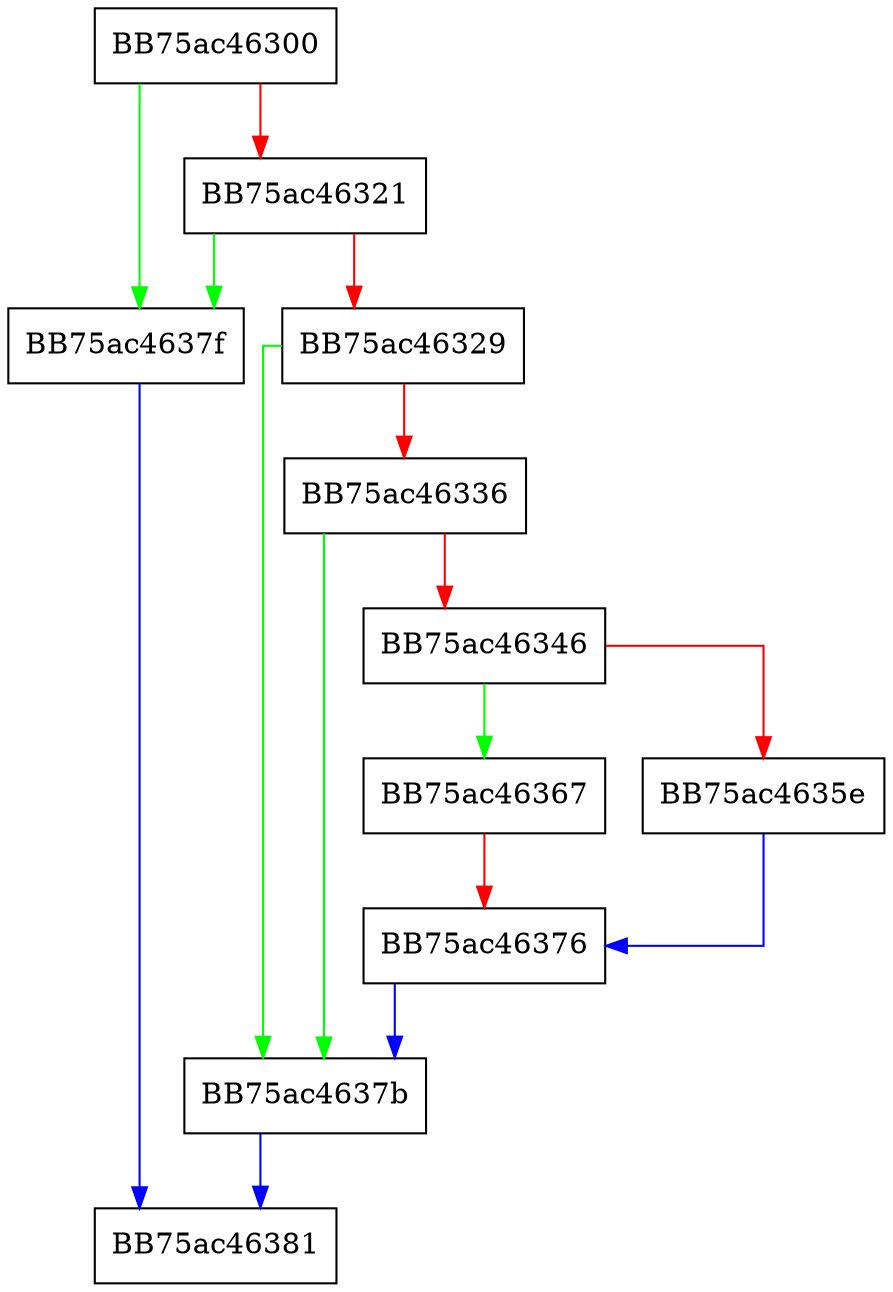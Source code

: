 digraph GetSize {
  node [shape="box"];
  graph [splines=ortho];
  BB75ac46300 -> BB75ac4637f [color="green"];
  BB75ac46300 -> BB75ac46321 [color="red"];
  BB75ac46321 -> BB75ac4637f [color="green"];
  BB75ac46321 -> BB75ac46329 [color="red"];
  BB75ac46329 -> BB75ac4637b [color="green"];
  BB75ac46329 -> BB75ac46336 [color="red"];
  BB75ac46336 -> BB75ac4637b [color="green"];
  BB75ac46336 -> BB75ac46346 [color="red"];
  BB75ac46346 -> BB75ac46367 [color="green"];
  BB75ac46346 -> BB75ac4635e [color="red"];
  BB75ac4635e -> BB75ac46376 [color="blue"];
  BB75ac46367 -> BB75ac46376 [color="red"];
  BB75ac46376 -> BB75ac4637b [color="blue"];
  BB75ac4637b -> BB75ac46381 [color="blue"];
  BB75ac4637f -> BB75ac46381 [color="blue"];
}
